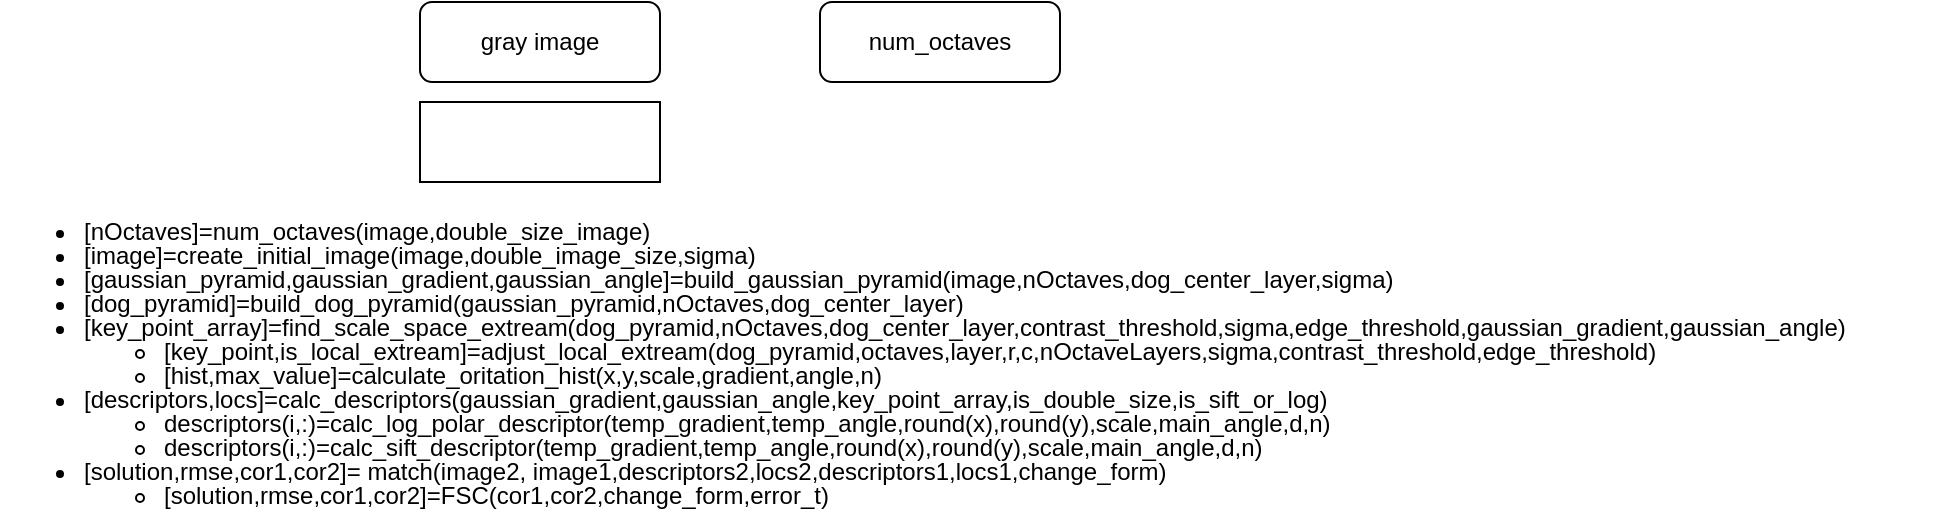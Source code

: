 <mxfile version="24.0.7" type="github">
  <diagram name="第 1 页" id="wE8Msh8U6or0rRmldTZ4">
    <mxGraphModel dx="1891" dy="538" grid="1" gridSize="10" guides="1" tooltips="1" connect="1" arrows="1" fold="1" page="1" pageScale="1" pageWidth="827" pageHeight="1169" math="0" shadow="0">
      <root>
        <mxCell id="0" />
        <mxCell id="1" parent="0" />
        <mxCell id="Of1BTpybml31U4D-7XKG-1" value="gray image" style="rounded=1;whiteSpace=wrap;html=1;" vertex="1" parent="1">
          <mxGeometry x="160" y="80" width="120" height="40" as="geometry" />
        </mxCell>
        <mxCell id="Of1BTpybml31U4D-7XKG-2" value="num_octaves" style="rounded=1;whiteSpace=wrap;html=1;" vertex="1" parent="1">
          <mxGeometry x="360" y="80" width="120" height="40" as="geometry" />
        </mxCell>
        <mxCell id="Of1BTpybml31U4D-7XKG-10" value="" style="rounded=0;whiteSpace=wrap;html=1;" vertex="1" parent="1">
          <mxGeometry x="160" y="130" width="120" height="40" as="geometry" />
        </mxCell>
        <mxCell id="Of1BTpybml31U4D-7XKG-12" value="&lt;ul style=&quot;line-height: 100%;&quot;&gt;&lt;li&gt;[nOctaves]=num_octaves(image,double_size_image)&lt;/li&gt;&lt;li&gt;[image]=create_initial_image(image,double_image_size,sigma)&lt;/li&gt;&lt;li&gt;[gaussian_pyramid,gaussian_gradient,gaussian_angle]=build_gaussian_pyramid(image,nOctaves,dog_center_layer,sigma)&lt;/li&gt;&lt;li&gt;[dog_pyramid]=build_dog_pyramid(gaussian_pyramid,nOctaves,dog_center_layer)&lt;/li&gt;&lt;li&gt;[key_point_array]=find_scale_space_extream(dog_pyramid,nOctaves,dog_center_layer,contrast_threshold,sigma,edge_threshold,gaussian_gradient,gaussian_angle)&lt;/li&gt;&lt;ul&gt;&lt;li&gt;[key_point,is_local_extream]=adjust_local_extream(dog_pyramid,octaves,layer,r,c,nOctaveLayers,sigma,contrast_threshold,edge_threshold)&lt;/li&gt;&lt;li&gt;[hist,max_value]=calculate_oritation_hist(x,y,scale,gradient,angle,n)&lt;/li&gt;&lt;/ul&gt;&lt;li&gt;[descriptors,locs]=calc_descriptors(gaussian_gradient,gaussian_angle,key_point_array,is_double_size,is_sift_or_log)&lt;/li&gt;&lt;ul&gt;&lt;li&gt;descriptors(i,:)=calc_log_polar_descriptor(temp_gradient,temp_angle,round(x),round(y),scale,main_angle,d,n)&lt;/li&gt;&lt;li&gt;descriptors(i,:)=calc_sift_descriptor(temp_gradient,temp_angle,round(x),round(y),scale,main_angle,d,n)&lt;/li&gt;&lt;/ul&gt;&lt;li&gt;[solution,rmse,cor1,cor2]= match(image2, image1,descriptors2,locs2,descriptors1,locs1,change_form)&lt;/li&gt;&lt;ul&gt;&lt;li&gt;[solution,rmse,cor1,cor2]=FSC(cor1,cor2,change_form,error_t)&lt;br&gt;&lt;/li&gt;&lt;/ul&gt;&lt;/ul&gt;" style="text;html=1;align=left;verticalAlign=middle;whiteSpace=wrap;rounded=0;" vertex="1" parent="1">
          <mxGeometry x="-50" y="220" width="970" height="80" as="geometry" />
        </mxCell>
      </root>
    </mxGraphModel>
  </diagram>
</mxfile>
